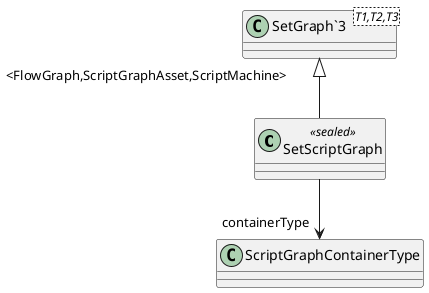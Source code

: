 @startuml
class SetScriptGraph <<sealed>> {
}
class "SetGraph`3"<T1,T2,T3> {
}
"SetGraph`3" "<FlowGraph,ScriptGraphAsset,ScriptMachine>" <|-- SetScriptGraph
SetScriptGraph --> "containerType" ScriptGraphContainerType
@enduml
